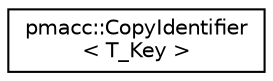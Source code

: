 digraph "Graphical Class Hierarchy"
{
 // LATEX_PDF_SIZE
  edge [fontname="Helvetica",fontsize="10",labelfontname="Helvetica",labelfontsize="10"];
  node [fontname="Helvetica",fontsize="10",shape=record];
  rankdir="LR";
  Node0 [label="pmacc::CopyIdentifier\l\< T_Key \>",height=0.2,width=0.4,color="black", fillcolor="white", style="filled",URL="$structpmacc_1_1_copy_identifier.html",tooltip=" "];
}

